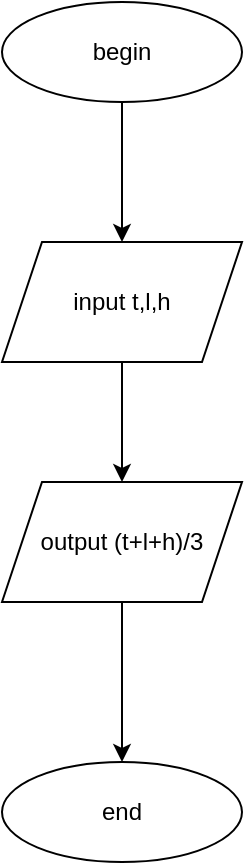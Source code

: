 <mxfile version="20.3.0" type="device"><diagram id="C5RBs43oDa-KdzZeNtuy" name="Page-1"><mxGraphModel dx="1038" dy="641" grid="1" gridSize="10" guides="1" tooltips="1" connect="1" arrows="1" fold="1" page="1" pageScale="1" pageWidth="827" pageHeight="1169" math="0" shadow="0"><root><mxCell id="WIyWlLk6GJQsqaUBKTNV-0"/><mxCell id="WIyWlLk6GJQsqaUBKTNV-1" parent="WIyWlLk6GJQsqaUBKTNV-0"/><mxCell id="USGbyiiXE79vX9SSj5u_-4" style="edgeStyle=orthogonalEdgeStyle;rounded=0;orthogonalLoop=1;jettySize=auto;html=1;" parent="WIyWlLk6GJQsqaUBKTNV-1" source="USGbyiiXE79vX9SSj5u_-0" target="USGbyiiXE79vX9SSj5u_-2" edge="1"><mxGeometry relative="1" as="geometry"/></mxCell><mxCell id="USGbyiiXE79vX9SSj5u_-0" value="begin" style="ellipse;whiteSpace=wrap;html=1;" parent="WIyWlLk6GJQsqaUBKTNV-1" vertex="1"><mxGeometry x="294" y="40" width="120" height="50" as="geometry"/></mxCell><mxCell id="USGbyiiXE79vX9SSj5u_-1" value="end" style="ellipse;whiteSpace=wrap;html=1;" parent="WIyWlLk6GJQsqaUBKTNV-1" vertex="1"><mxGeometry x="294" y="420" width="120" height="50" as="geometry"/></mxCell><mxCell id="USGbyiiXE79vX9SSj5u_-5" style="edgeStyle=orthogonalEdgeStyle;rounded=0;orthogonalLoop=1;jettySize=auto;html=1;" parent="WIyWlLk6GJQsqaUBKTNV-1" source="USGbyiiXE79vX9SSj5u_-2" target="USGbyiiXE79vX9SSj5u_-3" edge="1"><mxGeometry relative="1" as="geometry"/></mxCell><mxCell id="USGbyiiXE79vX9SSj5u_-2" value="input t,l,h" style="shape=parallelogram;perimeter=parallelogramPerimeter;whiteSpace=wrap;html=1;fixedSize=1;" parent="WIyWlLk6GJQsqaUBKTNV-1" vertex="1"><mxGeometry x="294" y="160" width="120" height="60" as="geometry"/></mxCell><mxCell id="USGbyiiXE79vX9SSj5u_-6" style="edgeStyle=orthogonalEdgeStyle;rounded=0;orthogonalLoop=1;jettySize=auto;html=1;entryX=0.5;entryY=0;entryDx=0;entryDy=0;" parent="WIyWlLk6GJQsqaUBKTNV-1" source="USGbyiiXE79vX9SSj5u_-3" target="USGbyiiXE79vX9SSj5u_-1" edge="1"><mxGeometry relative="1" as="geometry"/></mxCell><mxCell id="USGbyiiXE79vX9SSj5u_-3" value="output (t+l+h)/3" style="shape=parallelogram;perimeter=parallelogramPerimeter;whiteSpace=wrap;html=1;fixedSize=1;" parent="WIyWlLk6GJQsqaUBKTNV-1" vertex="1"><mxGeometry x="294" y="280" width="120" height="60" as="geometry"/></mxCell></root></mxGraphModel></diagram></mxfile>